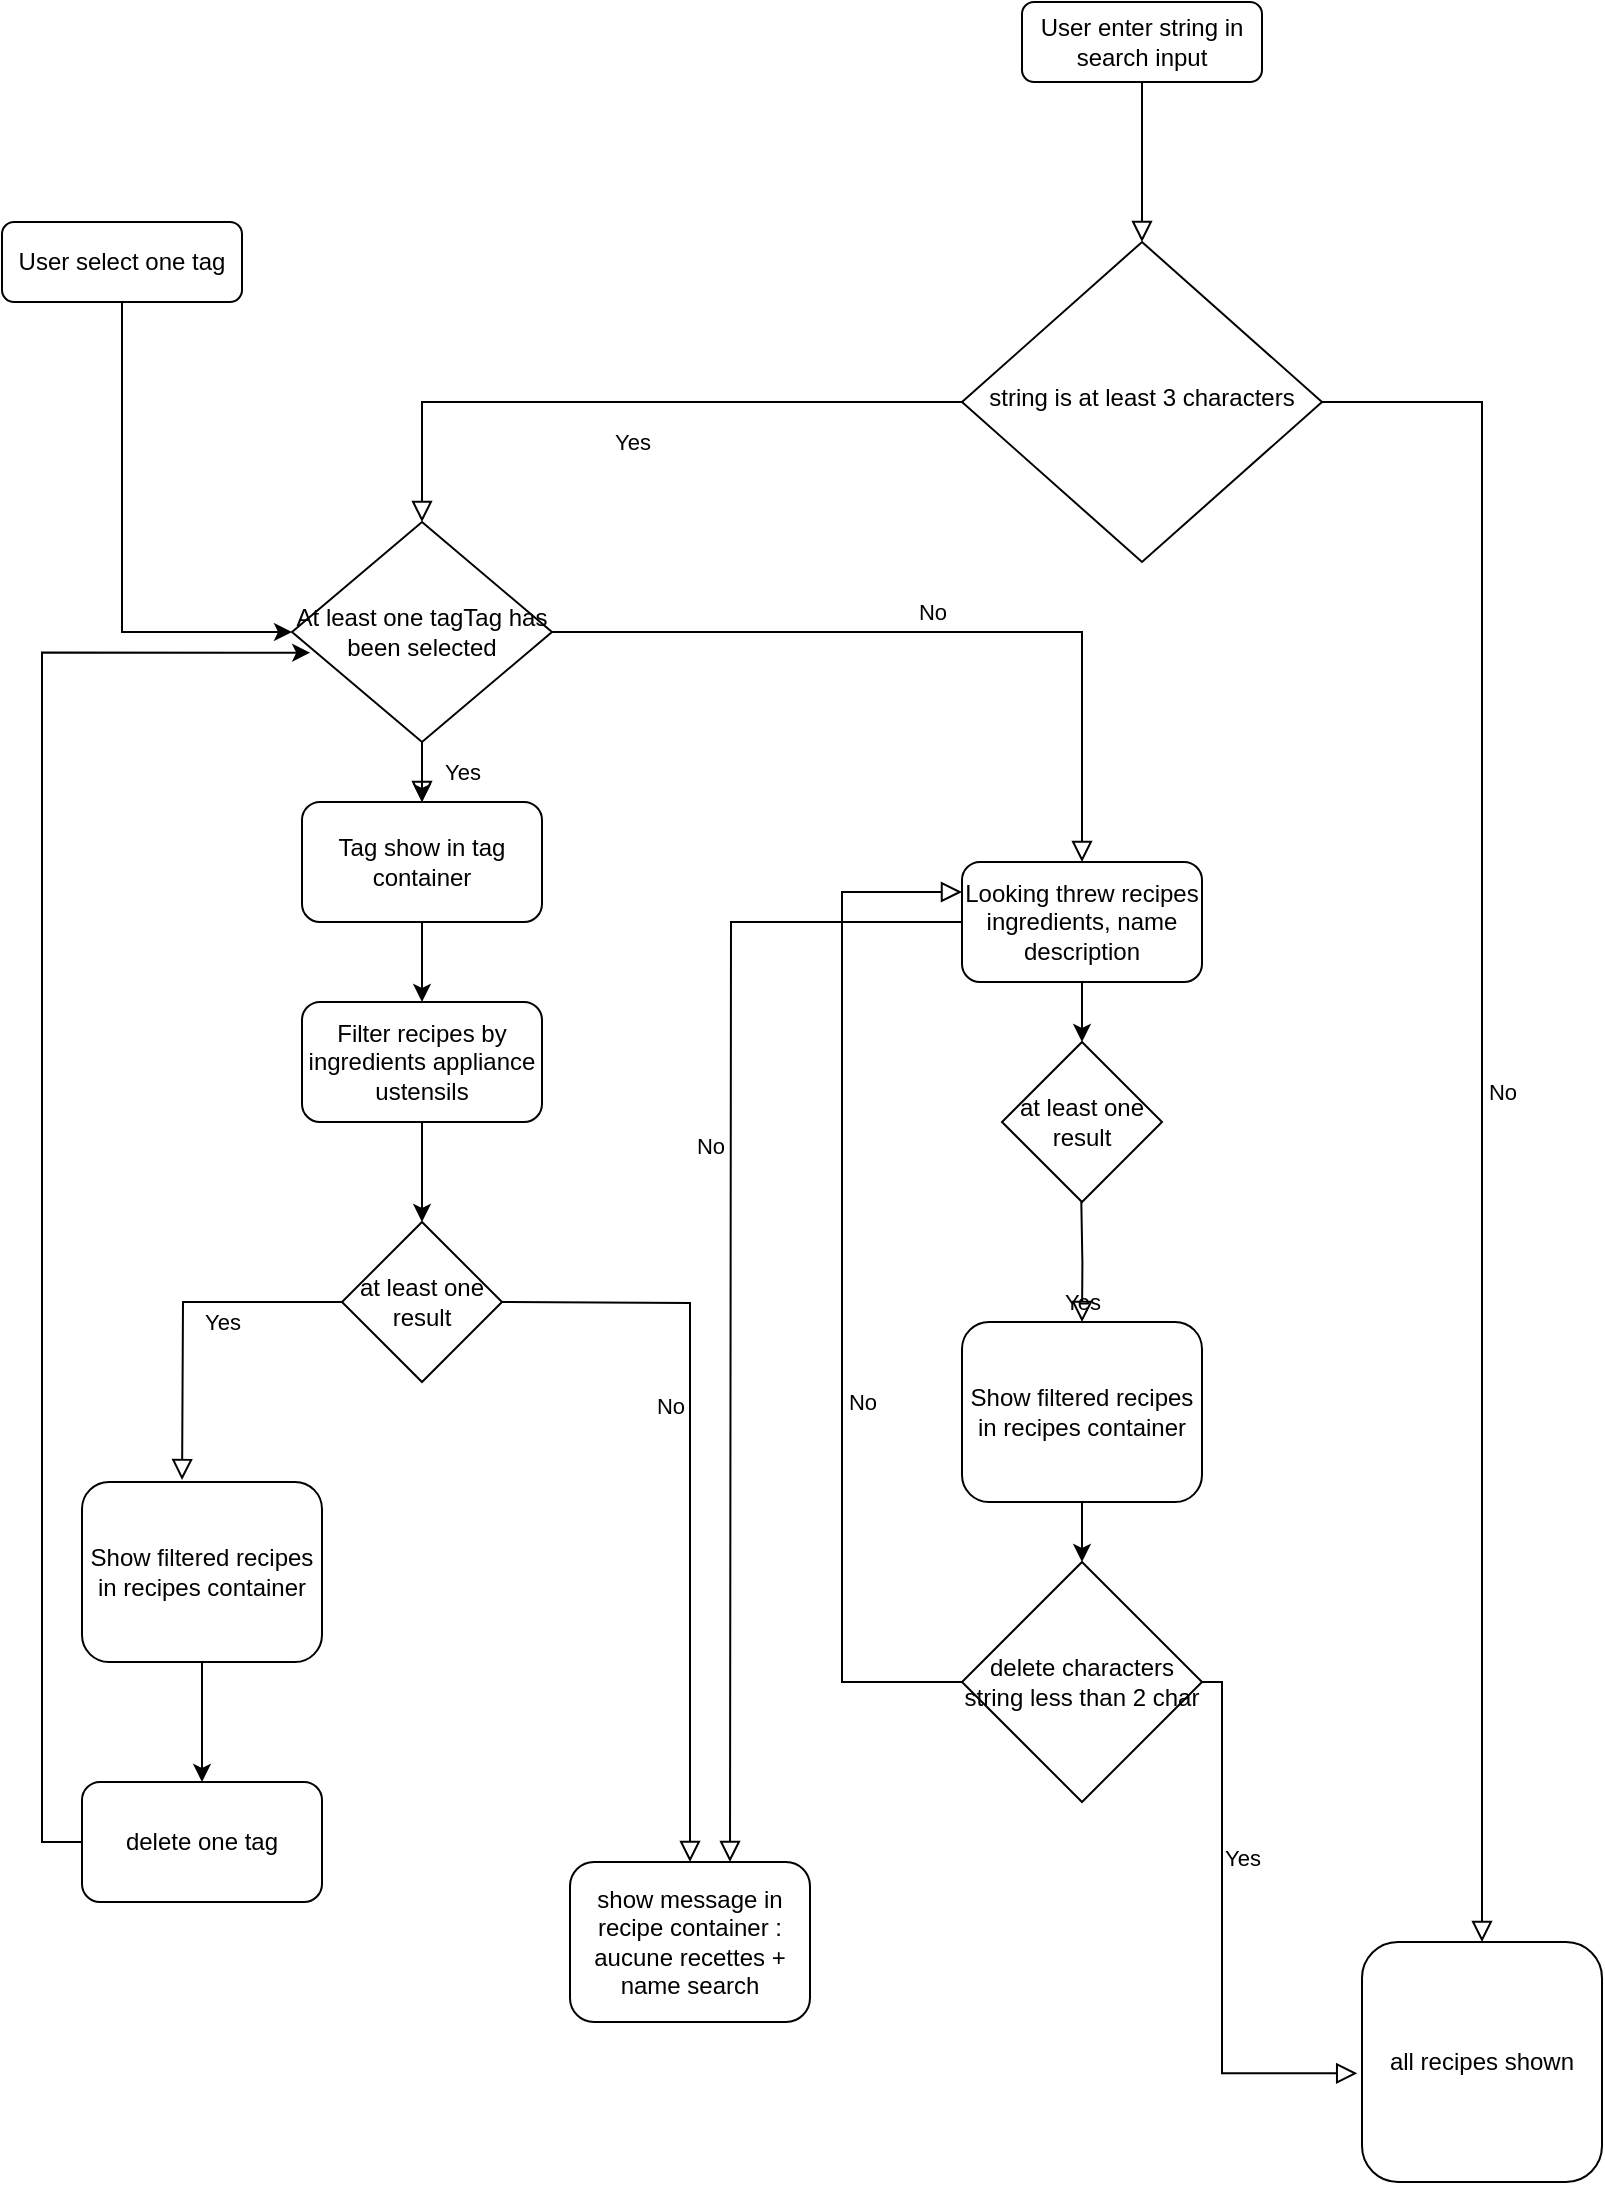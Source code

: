 <mxfile version="21.6.9" type="github">
  <diagram id="C5RBs43oDa-KdzZeNtuy" name="Page-1">
    <mxGraphModel dx="989" dy="545" grid="1" gridSize="10" guides="1" tooltips="1" connect="1" arrows="1" fold="1" page="1" pageScale="1" pageWidth="827" pageHeight="1169" math="0" shadow="0">
      <root>
        <mxCell id="WIyWlLk6GJQsqaUBKTNV-0" />
        <mxCell id="WIyWlLk6GJQsqaUBKTNV-1" parent="WIyWlLk6GJQsqaUBKTNV-0" />
        <mxCell id="WIyWlLk6GJQsqaUBKTNV-2" value="" style="rounded=0;html=1;jettySize=auto;orthogonalLoop=1;fontSize=11;endArrow=block;endFill=0;endSize=8;strokeWidth=1;shadow=0;labelBackgroundColor=none;edgeStyle=orthogonalEdgeStyle;" parent="WIyWlLk6GJQsqaUBKTNV-1" source="WIyWlLk6GJQsqaUBKTNV-3" target="WIyWlLk6GJQsqaUBKTNV-6" edge="1">
          <mxGeometry relative="1" as="geometry" />
        </mxCell>
        <mxCell id="WIyWlLk6GJQsqaUBKTNV-3" value="User enter string in search input" style="rounded=1;whiteSpace=wrap;html=1;fontSize=12;glass=0;strokeWidth=1;shadow=0;" parent="WIyWlLk6GJQsqaUBKTNV-1" vertex="1">
          <mxGeometry x="520" width="120" height="40" as="geometry" />
        </mxCell>
        <mxCell id="WIyWlLk6GJQsqaUBKTNV-4" value="Yes" style="rounded=0;html=1;jettySize=auto;orthogonalLoop=1;fontSize=11;endArrow=block;endFill=0;endSize=8;strokeWidth=1;shadow=0;labelBackgroundColor=none;edgeStyle=orthogonalEdgeStyle;entryX=0.5;entryY=0;entryDx=0;entryDy=0;" parent="WIyWlLk6GJQsqaUBKTNV-1" source="WIyWlLk6GJQsqaUBKTNV-6" target="ufn7WLJTJelUhDrwu3Ji-2" edge="1">
          <mxGeometry y="20" relative="1" as="geometry">
            <mxPoint as="offset" />
            <mxPoint x="220" y="240" as="targetPoint" />
          </mxGeometry>
        </mxCell>
        <mxCell id="WIyWlLk6GJQsqaUBKTNV-5" value="No" style="edgeStyle=orthogonalEdgeStyle;rounded=0;html=1;jettySize=auto;orthogonalLoop=1;fontSize=11;endArrow=block;endFill=0;endSize=8;strokeWidth=1;shadow=0;labelBackgroundColor=none;" parent="WIyWlLk6GJQsqaUBKTNV-1" source="WIyWlLk6GJQsqaUBKTNV-6" target="WIyWlLk6GJQsqaUBKTNV-7" edge="1">
          <mxGeometry y="10" relative="1" as="geometry">
            <mxPoint as="offset" />
          </mxGeometry>
        </mxCell>
        <mxCell id="WIyWlLk6GJQsqaUBKTNV-6" value="string is at least 3 characters" style="rhombus;whiteSpace=wrap;html=1;shadow=0;fontFamily=Helvetica;fontSize=12;align=center;strokeWidth=1;spacing=6;spacingTop=-4;" parent="WIyWlLk6GJQsqaUBKTNV-1" vertex="1">
          <mxGeometry x="490" y="120" width="180" height="160" as="geometry" />
        </mxCell>
        <mxCell id="WIyWlLk6GJQsqaUBKTNV-7" value="all recipes shown" style="rounded=1;whiteSpace=wrap;html=1;fontSize=12;glass=0;strokeWidth=1;shadow=0;" parent="WIyWlLk6GJQsqaUBKTNV-1" vertex="1">
          <mxGeometry x="690" y="970" width="120" height="120" as="geometry" />
        </mxCell>
        <mxCell id="ufn7WLJTJelUhDrwu3Ji-55" value="" style="edgeStyle=orthogonalEdgeStyle;rounded=0;orthogonalLoop=1;jettySize=auto;html=1;" edge="1" parent="WIyWlLk6GJQsqaUBKTNV-1" source="ufn7WLJTJelUhDrwu3Ji-2" target="ufn7WLJTJelUhDrwu3Ji-5">
          <mxGeometry relative="1" as="geometry" />
        </mxCell>
        <mxCell id="ufn7WLJTJelUhDrwu3Ji-2" value="At least one tagTag has been selected" style="rhombus;whiteSpace=wrap;html=1;" vertex="1" parent="WIyWlLk6GJQsqaUBKTNV-1">
          <mxGeometry x="155" y="260" width="130" height="110" as="geometry" />
        </mxCell>
        <mxCell id="ufn7WLJTJelUhDrwu3Ji-23" value="" style="edgeStyle=orthogonalEdgeStyle;rounded=0;orthogonalLoop=1;jettySize=auto;html=1;" edge="1" parent="WIyWlLk6GJQsqaUBKTNV-1" source="ufn7WLJTJelUhDrwu3Ji-5" target="ufn7WLJTJelUhDrwu3Ji-21">
          <mxGeometry relative="1" as="geometry" />
        </mxCell>
        <mxCell id="ufn7WLJTJelUhDrwu3Ji-5" value="Tag show in tag container" style="rounded=1;whiteSpace=wrap;html=1;" vertex="1" parent="WIyWlLk6GJQsqaUBKTNV-1">
          <mxGeometry x="160" y="400" width="120" height="60" as="geometry" />
        </mxCell>
        <mxCell id="ufn7WLJTJelUhDrwu3Ji-8" value="Yes" style="rounded=0;html=1;jettySize=auto;orthogonalLoop=1;fontSize=11;endArrow=block;endFill=0;endSize=8;strokeWidth=1;shadow=0;labelBackgroundColor=none;edgeStyle=orthogonalEdgeStyle;exitX=0;exitY=0.5;exitDx=0;exitDy=0;" edge="1" parent="WIyWlLk6GJQsqaUBKTNV-1" source="ufn7WLJTJelUhDrwu3Ji-27">
          <mxGeometry x="-0.288" y="10" relative="1" as="geometry">
            <mxPoint as="offset" />
            <mxPoint x="100" y="650" as="sourcePoint" />
            <mxPoint x="100.034" y="739.028" as="targetPoint" />
          </mxGeometry>
        </mxCell>
        <mxCell id="ufn7WLJTJelUhDrwu3Ji-48" style="edgeStyle=orthogonalEdgeStyle;rounded=0;orthogonalLoop=1;jettySize=auto;html=1;entryX=0.5;entryY=0;entryDx=0;entryDy=0;" edge="1" parent="WIyWlLk6GJQsqaUBKTNV-1" source="ufn7WLJTJelUhDrwu3Ji-9" target="ufn7WLJTJelUhDrwu3Ji-47">
          <mxGeometry relative="1" as="geometry" />
        </mxCell>
        <mxCell id="ufn7WLJTJelUhDrwu3Ji-9" value="Show filtered recipes in recipes container" style="rounded=1;whiteSpace=wrap;html=1;" vertex="1" parent="WIyWlLk6GJQsqaUBKTNV-1">
          <mxGeometry x="490" y="660" width="120" height="90" as="geometry" />
        </mxCell>
        <mxCell id="ufn7WLJTJelUhDrwu3Ji-10" value="No" style="edgeStyle=orthogonalEdgeStyle;rounded=0;html=1;jettySize=auto;orthogonalLoop=1;fontSize=11;endArrow=block;endFill=0;endSize=8;strokeWidth=1;shadow=0;labelBackgroundColor=none;entryX=0.5;entryY=0;entryDx=0;entryDy=0;exitX=1;exitY=0.5;exitDx=0;exitDy=0;" edge="1" parent="WIyWlLk6GJQsqaUBKTNV-1" source="ufn7WLJTJelUhDrwu3Ji-2" target="ufn7WLJTJelUhDrwu3Ji-18">
          <mxGeometry y="10" relative="1" as="geometry">
            <mxPoint as="offset" />
            <mxPoint x="260" y="330" as="sourcePoint" />
            <mxPoint x="440" y="420" as="targetPoint" />
          </mxGeometry>
        </mxCell>
        <mxCell id="ufn7WLJTJelUhDrwu3Ji-54" style="edgeStyle=orthogonalEdgeStyle;rounded=0;orthogonalLoop=1;jettySize=auto;html=1;exitX=0.5;exitY=1;exitDx=0;exitDy=0;entryX=0.5;entryY=0;entryDx=0;entryDy=0;" edge="1" parent="WIyWlLk6GJQsqaUBKTNV-1" source="ufn7WLJTJelUhDrwu3Ji-18" target="ufn7WLJTJelUhDrwu3Ji-29">
          <mxGeometry relative="1" as="geometry" />
        </mxCell>
        <mxCell id="ufn7WLJTJelUhDrwu3Ji-18" value="Looking threw recipes ingredients, name description" style="rounded=1;whiteSpace=wrap;html=1;" vertex="1" parent="WIyWlLk6GJQsqaUBKTNV-1">
          <mxGeometry x="490" y="430" width="120" height="60" as="geometry" />
        </mxCell>
        <mxCell id="ufn7WLJTJelUhDrwu3Ji-28" style="edgeStyle=orthogonalEdgeStyle;rounded=0;orthogonalLoop=1;jettySize=auto;html=1;" edge="1" parent="WIyWlLk6GJQsqaUBKTNV-1" source="ufn7WLJTJelUhDrwu3Ji-21" target="ufn7WLJTJelUhDrwu3Ji-27">
          <mxGeometry relative="1" as="geometry" />
        </mxCell>
        <mxCell id="ufn7WLJTJelUhDrwu3Ji-21" value="Filter recipes by ingredients appliance ustensils" style="rounded=1;whiteSpace=wrap;html=1;" vertex="1" parent="WIyWlLk6GJQsqaUBKTNV-1">
          <mxGeometry x="160" y="500" width="120" height="60" as="geometry" />
        </mxCell>
        <mxCell id="ufn7WLJTJelUhDrwu3Ji-27" value="at least one result&lt;br&gt;" style="rhombus;whiteSpace=wrap;html=1;" vertex="1" parent="WIyWlLk6GJQsqaUBKTNV-1">
          <mxGeometry x="180" y="610" width="80" height="80" as="geometry" />
        </mxCell>
        <mxCell id="ufn7WLJTJelUhDrwu3Ji-29" value="at least one result&lt;br&gt;" style="rhombus;whiteSpace=wrap;html=1;" vertex="1" parent="WIyWlLk6GJQsqaUBKTNV-1">
          <mxGeometry x="510" y="520" width="80" height="80" as="geometry" />
        </mxCell>
        <mxCell id="ufn7WLJTJelUhDrwu3Ji-32" value="No" style="edgeStyle=orthogonalEdgeStyle;rounded=0;html=1;jettySize=auto;orthogonalLoop=1;fontSize=11;endArrow=block;endFill=0;endSize=8;strokeWidth=1;shadow=0;labelBackgroundColor=none;entryX=0.5;entryY=0;entryDx=0;entryDy=0;" edge="1" parent="WIyWlLk6GJQsqaUBKTNV-1" target="ufn7WLJTJelUhDrwu3Ji-34">
          <mxGeometry x="-0.222" y="-10" relative="1" as="geometry">
            <mxPoint as="offset" />
            <mxPoint x="260" y="650" as="sourcePoint" />
            <mxPoint x="360" y="730" as="targetPoint" />
          </mxGeometry>
        </mxCell>
        <mxCell id="ufn7WLJTJelUhDrwu3Ji-36" style="edgeStyle=orthogonalEdgeStyle;rounded=0;orthogonalLoop=1;jettySize=auto;html=1;entryX=0.5;entryY=0;entryDx=0;entryDy=0;" edge="1" parent="WIyWlLk6GJQsqaUBKTNV-1" source="ufn7WLJTJelUhDrwu3Ji-33">
          <mxGeometry relative="1" as="geometry">
            <mxPoint x="110" y="890" as="targetPoint" />
          </mxGeometry>
        </mxCell>
        <mxCell id="ufn7WLJTJelUhDrwu3Ji-33" value="Show filtered recipes in recipes container" style="rounded=1;whiteSpace=wrap;html=1;" vertex="1" parent="WIyWlLk6GJQsqaUBKTNV-1">
          <mxGeometry x="50" y="740" width="120" height="90" as="geometry" />
        </mxCell>
        <mxCell id="ufn7WLJTJelUhDrwu3Ji-34" value="show message in recipe container : aucune recettes + name search" style="rounded=1;whiteSpace=wrap;html=1;" vertex="1" parent="WIyWlLk6GJQsqaUBKTNV-1">
          <mxGeometry x="294" y="930" width="120" height="80" as="geometry" />
        </mxCell>
        <mxCell id="ufn7WLJTJelUhDrwu3Ji-40" style="edgeStyle=orthogonalEdgeStyle;rounded=0;orthogonalLoop=1;jettySize=auto;html=1;exitX=0;exitY=0.5;exitDx=0;exitDy=0;entryX=0.07;entryY=0.594;entryDx=0;entryDy=0;entryPerimeter=0;" edge="1" parent="WIyWlLk6GJQsqaUBKTNV-1" source="ufn7WLJTJelUhDrwu3Ji-38" target="ufn7WLJTJelUhDrwu3Ji-2">
          <mxGeometry relative="1" as="geometry">
            <mxPoint x="40.06" y="930.034" as="sourcePoint" />
            <mxPoint x="130" y="440" as="targetPoint" />
            <Array as="points">
              <mxPoint x="30" y="920" />
              <mxPoint x="30" y="325" />
            </Array>
          </mxGeometry>
        </mxCell>
        <mxCell id="ufn7WLJTJelUhDrwu3Ji-38" value="delete one tag" style="rounded=1;whiteSpace=wrap;html=1;" vertex="1" parent="WIyWlLk6GJQsqaUBKTNV-1">
          <mxGeometry x="50" y="890" width="120" height="60" as="geometry" />
        </mxCell>
        <mxCell id="ufn7WLJTJelUhDrwu3Ji-42" style="edgeStyle=orthogonalEdgeStyle;rounded=0;orthogonalLoop=1;jettySize=auto;html=1;exitX=0.5;exitY=1;exitDx=0;exitDy=0;entryX=0;entryY=0.5;entryDx=0;entryDy=0;" edge="1" parent="WIyWlLk6GJQsqaUBKTNV-1" source="ufn7WLJTJelUhDrwu3Ji-41" target="ufn7WLJTJelUhDrwu3Ji-2">
          <mxGeometry relative="1" as="geometry" />
        </mxCell>
        <mxCell id="ufn7WLJTJelUhDrwu3Ji-41" value="User select one tag" style="rounded=1;whiteSpace=wrap;html=1;fontSize=12;glass=0;strokeWidth=1;shadow=0;" vertex="1" parent="WIyWlLk6GJQsqaUBKTNV-1">
          <mxGeometry x="10" y="110" width="120" height="40" as="geometry" />
        </mxCell>
        <mxCell id="ufn7WLJTJelUhDrwu3Ji-45" value="Yes" style="rounded=0;html=1;jettySize=auto;orthogonalLoop=1;fontSize=11;endArrow=block;endFill=0;endSize=8;strokeWidth=1;shadow=0;labelBackgroundColor=none;edgeStyle=orthogonalEdgeStyle;exitX=0.5;exitY=1;exitDx=0;exitDy=0;entryX=0.5;entryY=0;entryDx=0;entryDy=0;" edge="1" parent="WIyWlLk6GJQsqaUBKTNV-1" source="ufn7WLJTJelUhDrwu3Ji-2" target="ufn7WLJTJelUhDrwu3Ji-5">
          <mxGeometry y="20" relative="1" as="geometry">
            <mxPoint as="offset" />
            <mxPoint x="270" y="300" as="sourcePoint" />
            <mxPoint x="270.004" y="380.028" as="targetPoint" />
          </mxGeometry>
        </mxCell>
        <mxCell id="ufn7WLJTJelUhDrwu3Ji-47" value="delete characters string less than 2 char" style="rhombus;whiteSpace=wrap;html=1;" vertex="1" parent="WIyWlLk6GJQsqaUBKTNV-1">
          <mxGeometry x="490" y="780" width="120" height="120" as="geometry" />
        </mxCell>
        <mxCell id="ufn7WLJTJelUhDrwu3Ji-49" value="Yes" style="rounded=0;html=1;jettySize=auto;orthogonalLoop=1;fontSize=11;endArrow=block;endFill=0;endSize=8;strokeWidth=1;shadow=0;labelBackgroundColor=none;edgeStyle=orthogonalEdgeStyle;exitX=1;exitY=0.5;exitDx=0;exitDy=0;entryX=-0.02;entryY=0.547;entryDx=0;entryDy=0;entryPerimeter=0;" edge="1" parent="WIyWlLk6GJQsqaUBKTNV-1" source="ufn7WLJTJelUhDrwu3Ji-47" target="WIyWlLk6GJQsqaUBKTNV-7">
          <mxGeometry x="-0.288" y="10" relative="1" as="geometry">
            <mxPoint as="offset" />
            <mxPoint x="719.97" y="880.97" as="sourcePoint" />
            <mxPoint x="640.004" y="969.998" as="targetPoint" />
            <Array as="points">
              <mxPoint x="620" y="840" />
              <mxPoint x="620" y="1036" />
            </Array>
          </mxGeometry>
        </mxCell>
        <mxCell id="ufn7WLJTJelUhDrwu3Ji-50" value="No" style="edgeStyle=orthogonalEdgeStyle;rounded=0;html=1;jettySize=auto;orthogonalLoop=1;fontSize=11;endArrow=block;endFill=0;endSize=8;strokeWidth=1;shadow=0;labelBackgroundColor=none;entryX=0;entryY=0.25;entryDx=0;entryDy=0;exitX=0;exitY=0.5;exitDx=0;exitDy=0;" edge="1" parent="WIyWlLk6GJQsqaUBKTNV-1" source="ufn7WLJTJelUhDrwu3Ji-47" target="ufn7WLJTJelUhDrwu3Ji-18">
          <mxGeometry x="-0.222" y="-10" relative="1" as="geometry">
            <mxPoint as="offset" />
            <mxPoint x="319.48" y="875" as="sourcePoint" />
            <mxPoint x="419.48" y="965" as="targetPoint" />
            <Array as="points">
              <mxPoint x="430" y="840" />
              <mxPoint x="430" y="445" />
            </Array>
          </mxGeometry>
        </mxCell>
        <mxCell id="ufn7WLJTJelUhDrwu3Ji-56" value="Yes" style="rounded=0;html=1;jettySize=auto;orthogonalLoop=1;fontSize=11;endArrow=block;endFill=0;endSize=8;strokeWidth=1;shadow=0;labelBackgroundColor=none;edgeStyle=orthogonalEdgeStyle;exitX=0.5;exitY=1;exitDx=0;exitDy=0;entryX=0.5;entryY=0;entryDx=0;entryDy=0;" edge="1" parent="WIyWlLk6GJQsqaUBKTNV-1" target="ufn7WLJTJelUhDrwu3Ji-9">
          <mxGeometry x="0.014" y="-20" relative="1" as="geometry">
            <mxPoint x="20" y="20" as="offset" />
            <mxPoint x="549.66" y="600" as="sourcePoint" />
            <mxPoint x="549.66" y="630" as="targetPoint" />
          </mxGeometry>
        </mxCell>
        <mxCell id="ufn7WLJTJelUhDrwu3Ji-59" value="No" style="edgeStyle=orthogonalEdgeStyle;rounded=0;html=1;jettySize=auto;orthogonalLoop=1;fontSize=11;endArrow=block;endFill=0;endSize=8;strokeWidth=1;shadow=0;labelBackgroundColor=none;entryX=0.5;entryY=0;entryDx=0;entryDy=0;exitX=0;exitY=0.5;exitDx=0;exitDy=0;" edge="1" parent="WIyWlLk6GJQsqaUBKTNV-1" source="ufn7WLJTJelUhDrwu3Ji-18">
          <mxGeometry x="-0.222" y="-10" relative="1" as="geometry">
            <mxPoint as="offset" />
            <mxPoint x="280" y="650" as="sourcePoint" />
            <mxPoint x="374" y="930" as="targetPoint" />
          </mxGeometry>
        </mxCell>
      </root>
    </mxGraphModel>
  </diagram>
</mxfile>
